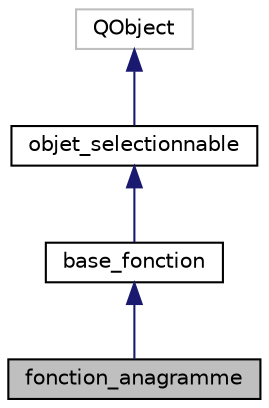 digraph "fonction_anagramme"
{
  edge [fontname="Helvetica",fontsize="10",labelfontname="Helvetica",labelfontsize="10"];
  node [fontname="Helvetica",fontsize="10",shape=record];
  Node0 [label="fonction_anagramme",height=0.2,width=0.4,color="black", fillcolor="grey75", style="filled", fontcolor="black"];
  Node1 -> Node0 [dir="back",color="midnightblue",fontsize="10",style="solid",fontname="Helvetica"];
  Node1 [label="base_fonction",height=0.2,width=0.4,color="black", fillcolor="white", style="filled",URL="$classbase__fonction.html",tooltip="Classe décrivant une fonction de conversion d&#39;un texte. "];
  Node2 -> Node1 [dir="back",color="midnightblue",fontsize="10",style="solid",fontname="Helvetica"];
  Node2 [label="objet_selectionnable",height=0.2,width=0.4,color="black", fillcolor="white", style="filled",URL="$classobjet__selectionnable.html",tooltip="Classe décrivant un objet sélectionnable dans l&#39;explorateur. "];
  Node3 -> Node2 [dir="back",color="midnightblue",fontsize="10",style="solid",fontname="Helvetica"];
  Node3 [label="QObject",height=0.2,width=0.4,color="grey75", fillcolor="white", style="filled"];
}
